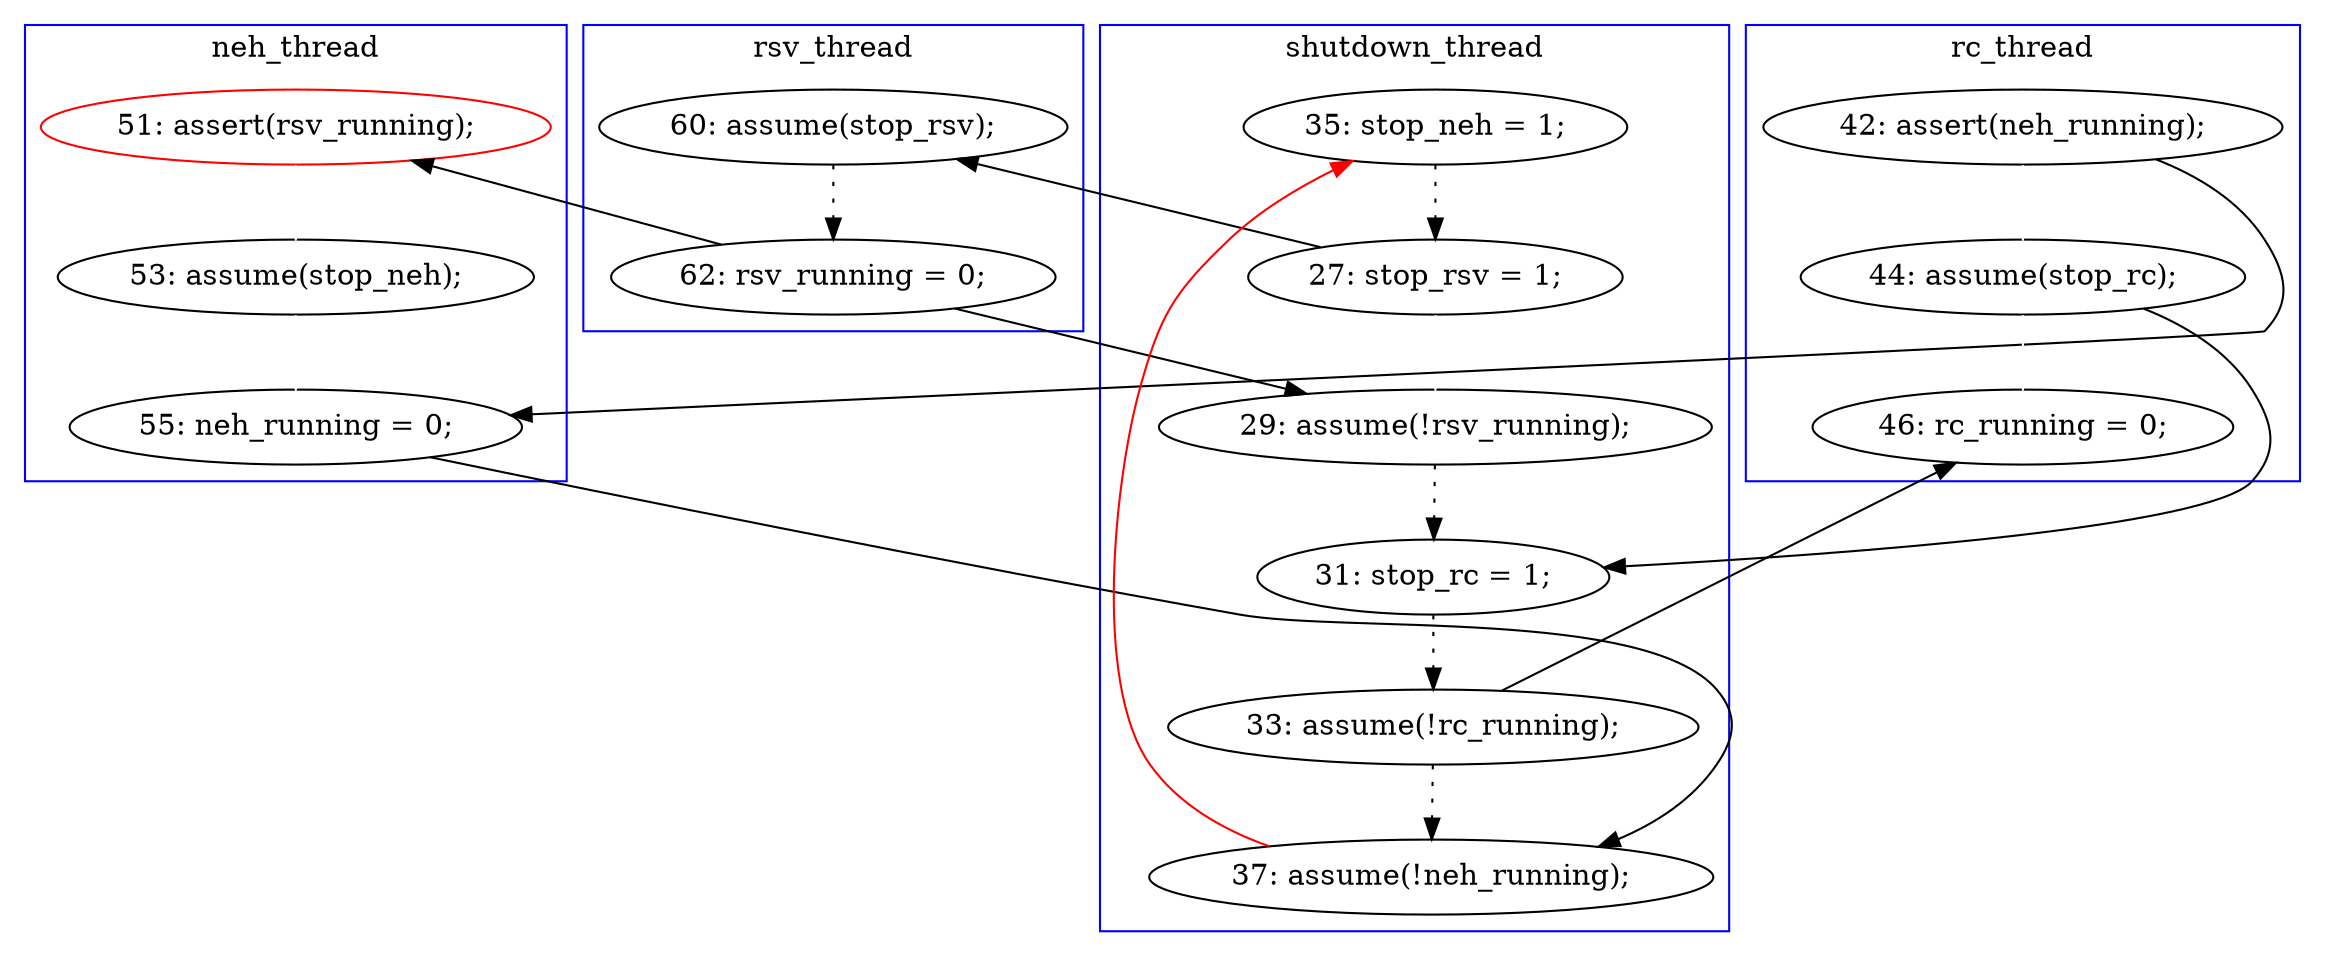digraph Counterexample {
	13 -> 19 [color = black, style = solid, constraint = false]
	27 -> 28 [color = black, style = dotted]
	22 -> 26 [color = white, style = solid]
	18 -> 25 [color = white, style = solid]
	25 -> 28 [color = black, style = solid, constraint = false]
	20 -> 21 [color = black, style = solid, constraint = false]
	20 -> 27 [color = black, style = solid, constraint = false]
	19 -> 20 [color = black, style = dotted]
	13 -> 27 [color = white, style = solid]
	25 -> 37 [color = white, style = solid]
	28 -> 29 [color = black, style = dotted]
	18 -> 26 [color = black, style = solid, constraint = false]
	30 -> 12 [color = red, style = solid, constraint = false]
	12 -> 13 [color = black, style = dotted]
	21 -> 22 [color = white, style = solid]
	29 -> 37 [color = black, style = solid, constraint = false]
	26 -> 30 [color = black, style = solid, constraint = false]
	29 -> 30 [color = black, style = dotted]
	subgraph cluster4 {
		label = rsv_thread
		color = blue
		19  [label = "60: assume(stop_rsv);"]
		20  [label = "62: rsv_running = 0;"]
	}
	subgraph cluster2 {
		label = rc_thread
		color = blue
		37  [label = "46: rc_running = 0;"]
		18  [label = "42: assert(neh_running);"]
		25  [label = "44: assume(stop_rc);"]
	}
	subgraph cluster1 {
		label = shutdown_thread
		color = blue
		13  [label = "27: stop_rsv = 1;"]
		12  [label = "35: stop_neh = 1;"]
		28  [label = "31: stop_rc = 1;"]
		29  [label = "33: assume(!rc_running);"]
		27  [label = "29: assume(!rsv_running);"]
		30  [label = "37: assume(!neh_running);"]
	}
	subgraph cluster3 {
		label = neh_thread
		color = blue
		22  [label = "53: assume(stop_neh);"]
		21  [label = "51: assert(rsv_running);", color = red]
		26  [label = "55: neh_running = 0;"]
	}
}